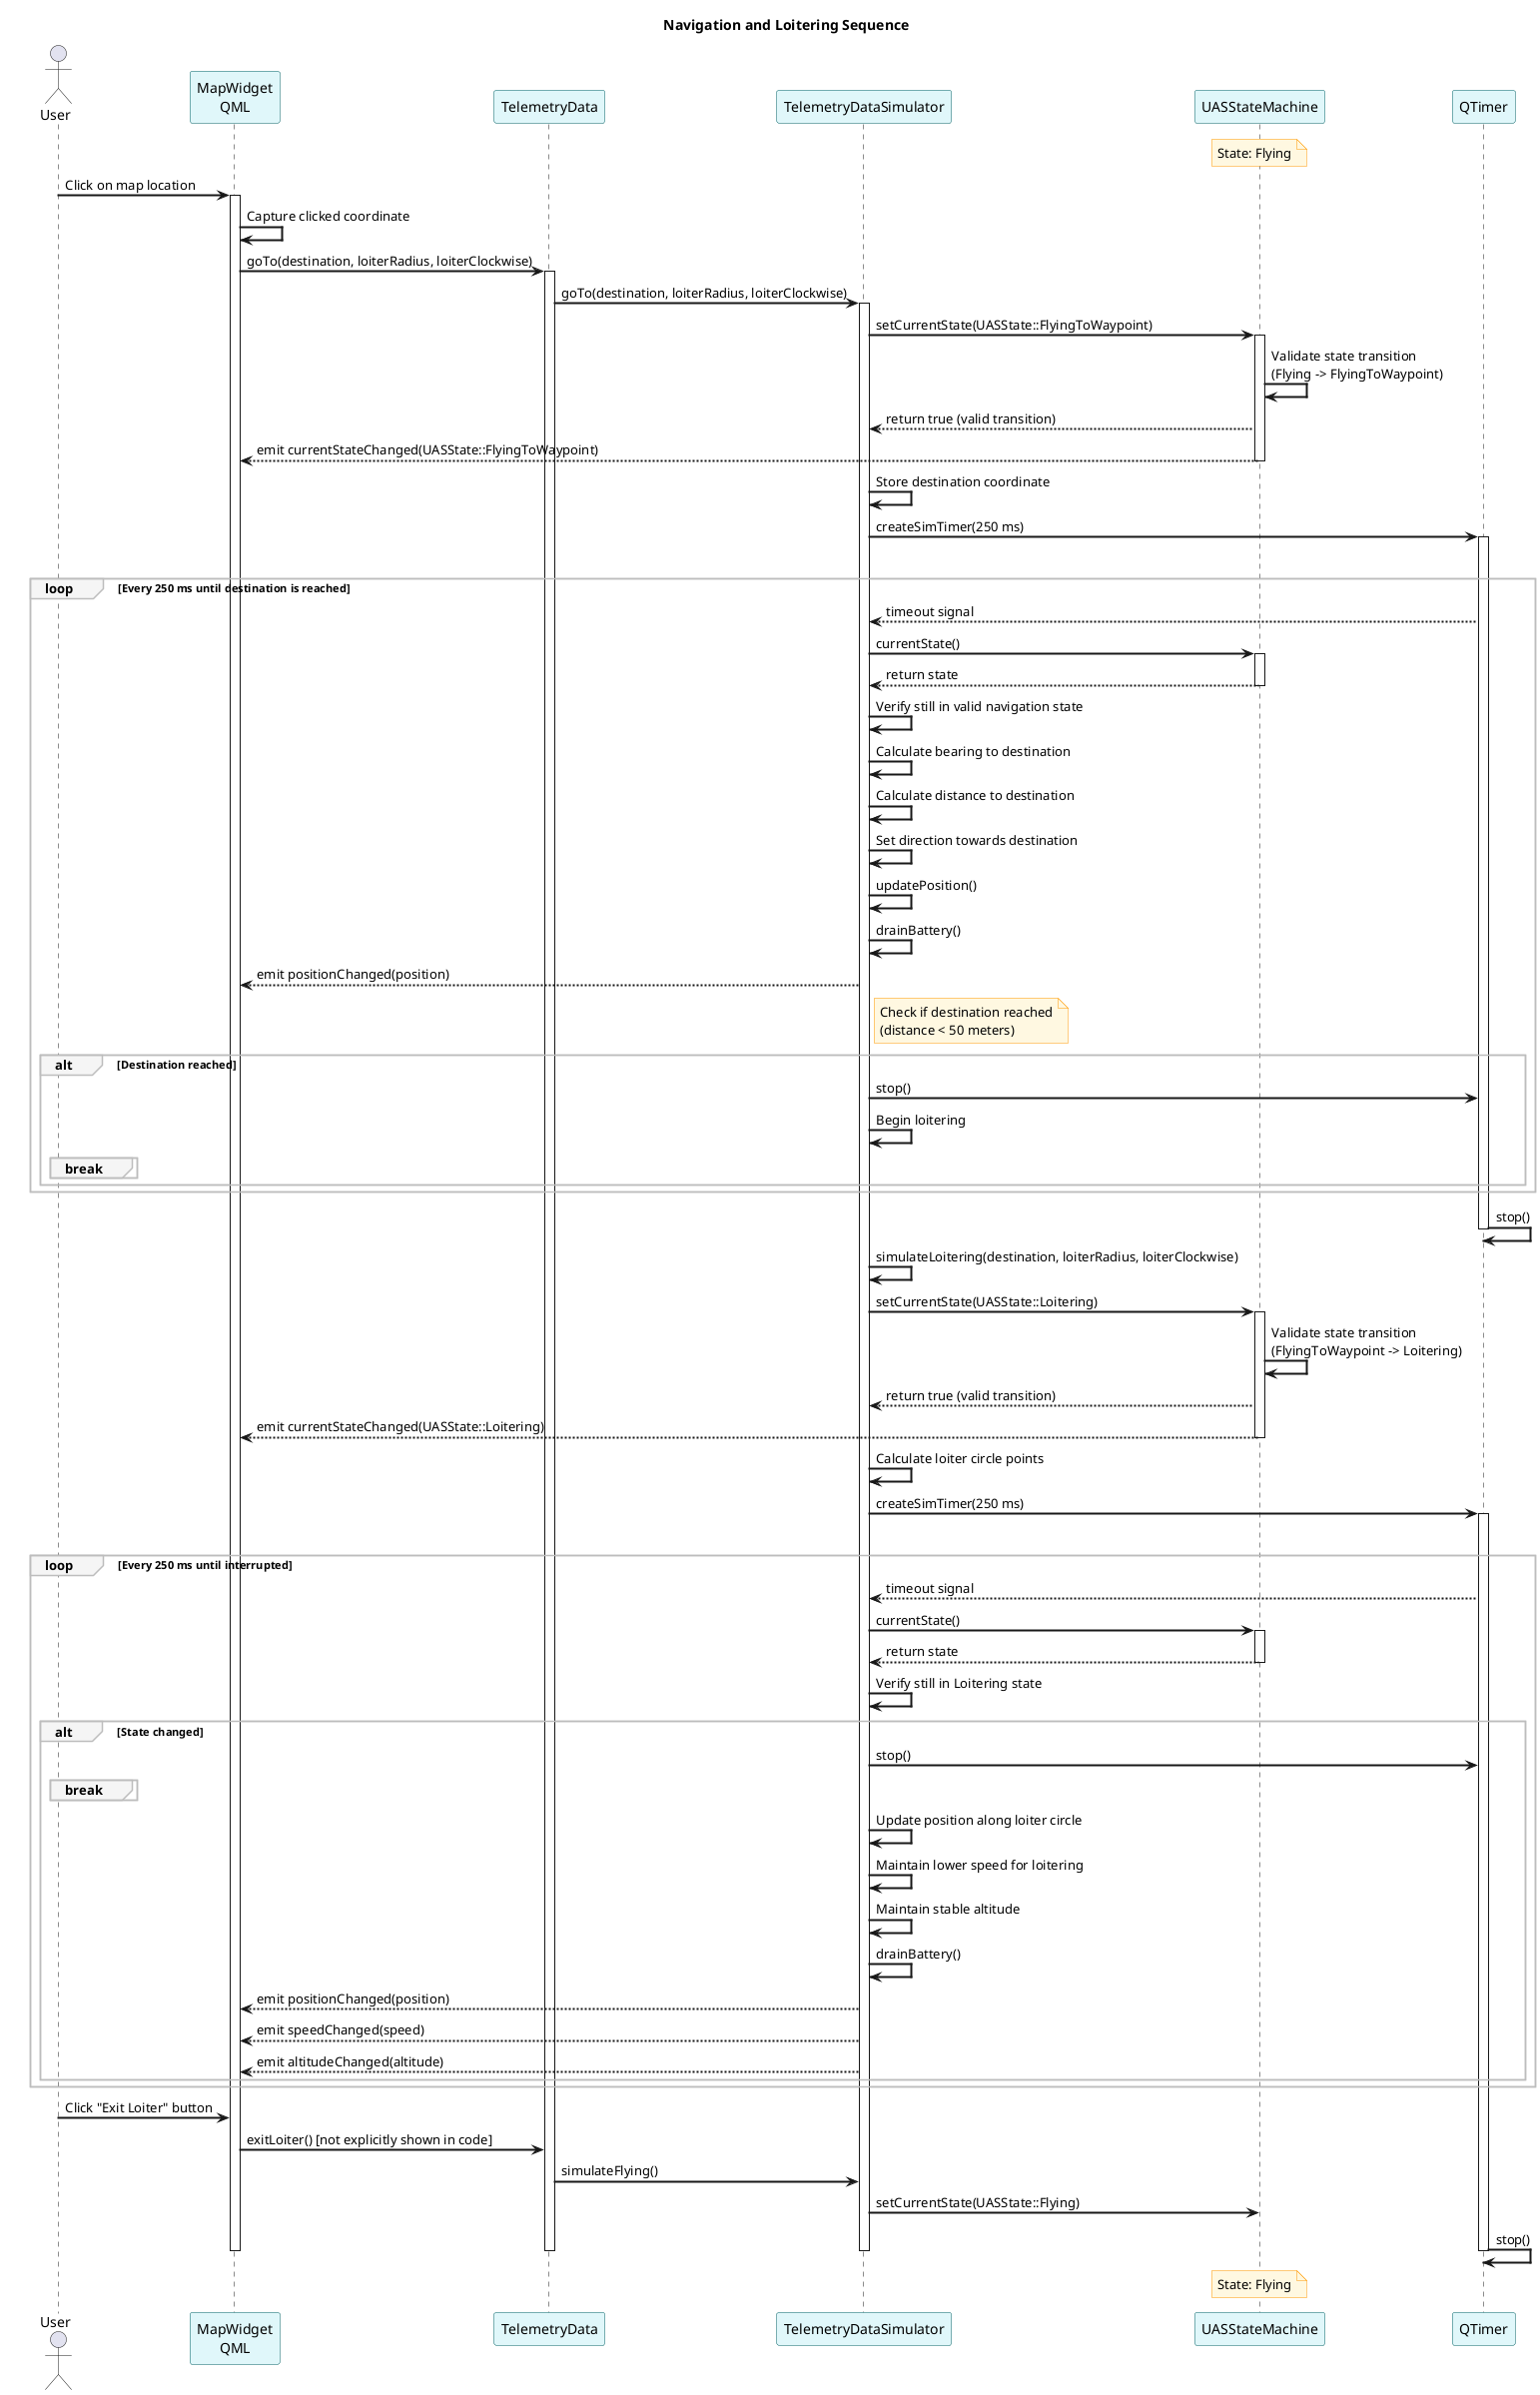@startuml Navigation and Loitering Sequence

' Set styling
skinparam sequenceArrowThickness 2
skinparam participantBorderColor #006064
skinparam participantBackgroundColor #E0F7FA
skinparam noteBorderColor #FF9800
skinparam noteBackgroundColor #FFF8E1
skinparam sequenceGroupBorderColor #BDBDBD
skinparam sequenceGroupBackgroundColor #F5F5F5

' Participants
actor "User" as User
participant "MapWidget\nQML" as MapWidget
participant "TelemetryData" as TelemetryData
participant "TelemetryDataSimulator" as TelemetryDataSim
participant "UASStateMachine" as StateMachine
participant "QTimer" as Timer

' Start sequence
title Navigation and Loitering Sequence

' Initial state: UAS is flying
note over StateMachine: State: Flying

' User selects a destination on the map
User -> MapWidget: Click on map location
activate MapWidget
MapWidget -> MapWidget: Capture clicked coordinate
MapWidget -> TelemetryData: goTo(destination, loiterRadius, loiterClockwise)
activate TelemetryData
TelemetryData -> TelemetryDataSim: goTo(destination, loiterRadius, loiterClockwise)
activate TelemetryDataSim

' Attempt to change state to FlyingToWaypoint
TelemetryDataSim -> StateMachine: setCurrentState(UASState::FlyingToWaypoint)
activate StateMachine
StateMachine -> StateMachine: Validate state transition\n(Flying -> FlyingToWaypoint)
StateMachine --> TelemetryDataSim: return true (valid transition)
StateMachine --> MapWidget: emit currentStateChanged(UASState::FlyingToWaypoint)
deactivate StateMachine

' Set up navigation timer
TelemetryDataSim -> TelemetryDataSim: Store destination coordinate
TelemetryDataSim -> Timer: createSimTimer(250 ms)
activate Timer

' Navigation loop
group Navigation to Waypoint
    loop Every 250 ms until destination is reached
        Timer --> TelemetryDataSim: timeout signal
        
        TelemetryDataSim -> StateMachine: currentState()
        activate StateMachine
        StateMachine --> TelemetryDataSim: return state
        deactivate StateMachine
        
        TelemetryDataSim -> TelemetryDataSim: Verify still in valid navigation state
        
        TelemetryDataSim -> TelemetryDataSim: Calculate bearing to destination
        TelemetryDataSim -> TelemetryDataSim: Calculate distance to destination
        TelemetryDataSim -> TelemetryDataSim: Set direction towards destination
        TelemetryDataSim -> TelemetryDataSim: updatePosition()
        TelemetryDataSim -> TelemetryDataSim: drainBattery()
        
        ' Emit signals for updated telemetry data
        TelemetryDataSim --> MapWidget: emit positionChanged(position)

        note right of TelemetryDataSim
          Check if destination reached
          (distance < 50 meters)
        end note
        
        alt Destination reached
            TelemetryDataSim -> Timer: stop()
            TelemetryDataSim -> TelemetryDataSim: Begin loitering
            break
        end
    end
end

' Clean up navigation timer
Timer -> Timer: stop()
deactivate Timer

' Transition to Loitering
TelemetryDataSim -> TelemetryDataSim: simulateLoitering(destination, loiterRadius, loiterClockwise)
TelemetryDataSim -> StateMachine: setCurrentState(UASState::Loitering)
activate StateMachine
StateMachine -> StateMachine: Validate state transition\n(FlyingToWaypoint -> Loitering)
StateMachine --> TelemetryDataSim: return true (valid transition)
StateMachine --> MapWidget: emit currentStateChanged(UASState::Loitering)
deactivate StateMachine

' Set up loitering timer
TelemetryDataSim -> TelemetryDataSim: Calculate loiter circle points
TelemetryDataSim -> Timer: createSimTimer(250 ms)
activate Timer

' Loitering loop
group Loitering Simulation
    loop Every 250 ms until interrupted
        Timer --> TelemetryDataSim: timeout signal
        
        TelemetryDataSim -> StateMachine: currentState()
        activate StateMachine
        StateMachine --> TelemetryDataSim: return state
        deactivate StateMachine
        
        TelemetryDataSim -> TelemetryDataSim: Verify still in Loitering state
        
        alt State changed
            TelemetryDataSim -> Timer: stop()
            break
        end
        
        TelemetryDataSim -> TelemetryDataSim: Update position along loiter circle
        TelemetryDataSim -> TelemetryDataSim: Maintain lower speed for loitering
        TelemetryDataSim -> TelemetryDataSim: Maintain stable altitude
        TelemetryDataSim -> TelemetryDataSim: drainBattery()
        
        ' Emit signals for updated telemetry data
        TelemetryDataSim --> MapWidget: emit positionChanged(position)
        TelemetryDataSim --> MapWidget: emit speedChanged(speed)
        TelemetryDataSim --> MapWidget: emit altitudeChanged(altitude)
    end
end

' User can exit loitering by commanding the UAS to fly normally
User -> MapWidget: Click "Exit Loiter" button
MapWidget -> TelemetryData: exitLoiter() [not explicitly shown in code]
TelemetryData -> TelemetryDataSim: simulateFlying()
TelemetryDataSim -> StateMachine: setCurrentState(UASState::Flying)

' Clean up loitering timer
Timer -> Timer: stop()
deactivate Timer

deactivate TelemetryDataSim
deactivate TelemetryData
deactivate MapWidget

note over StateMachine: State: Flying

@enduml